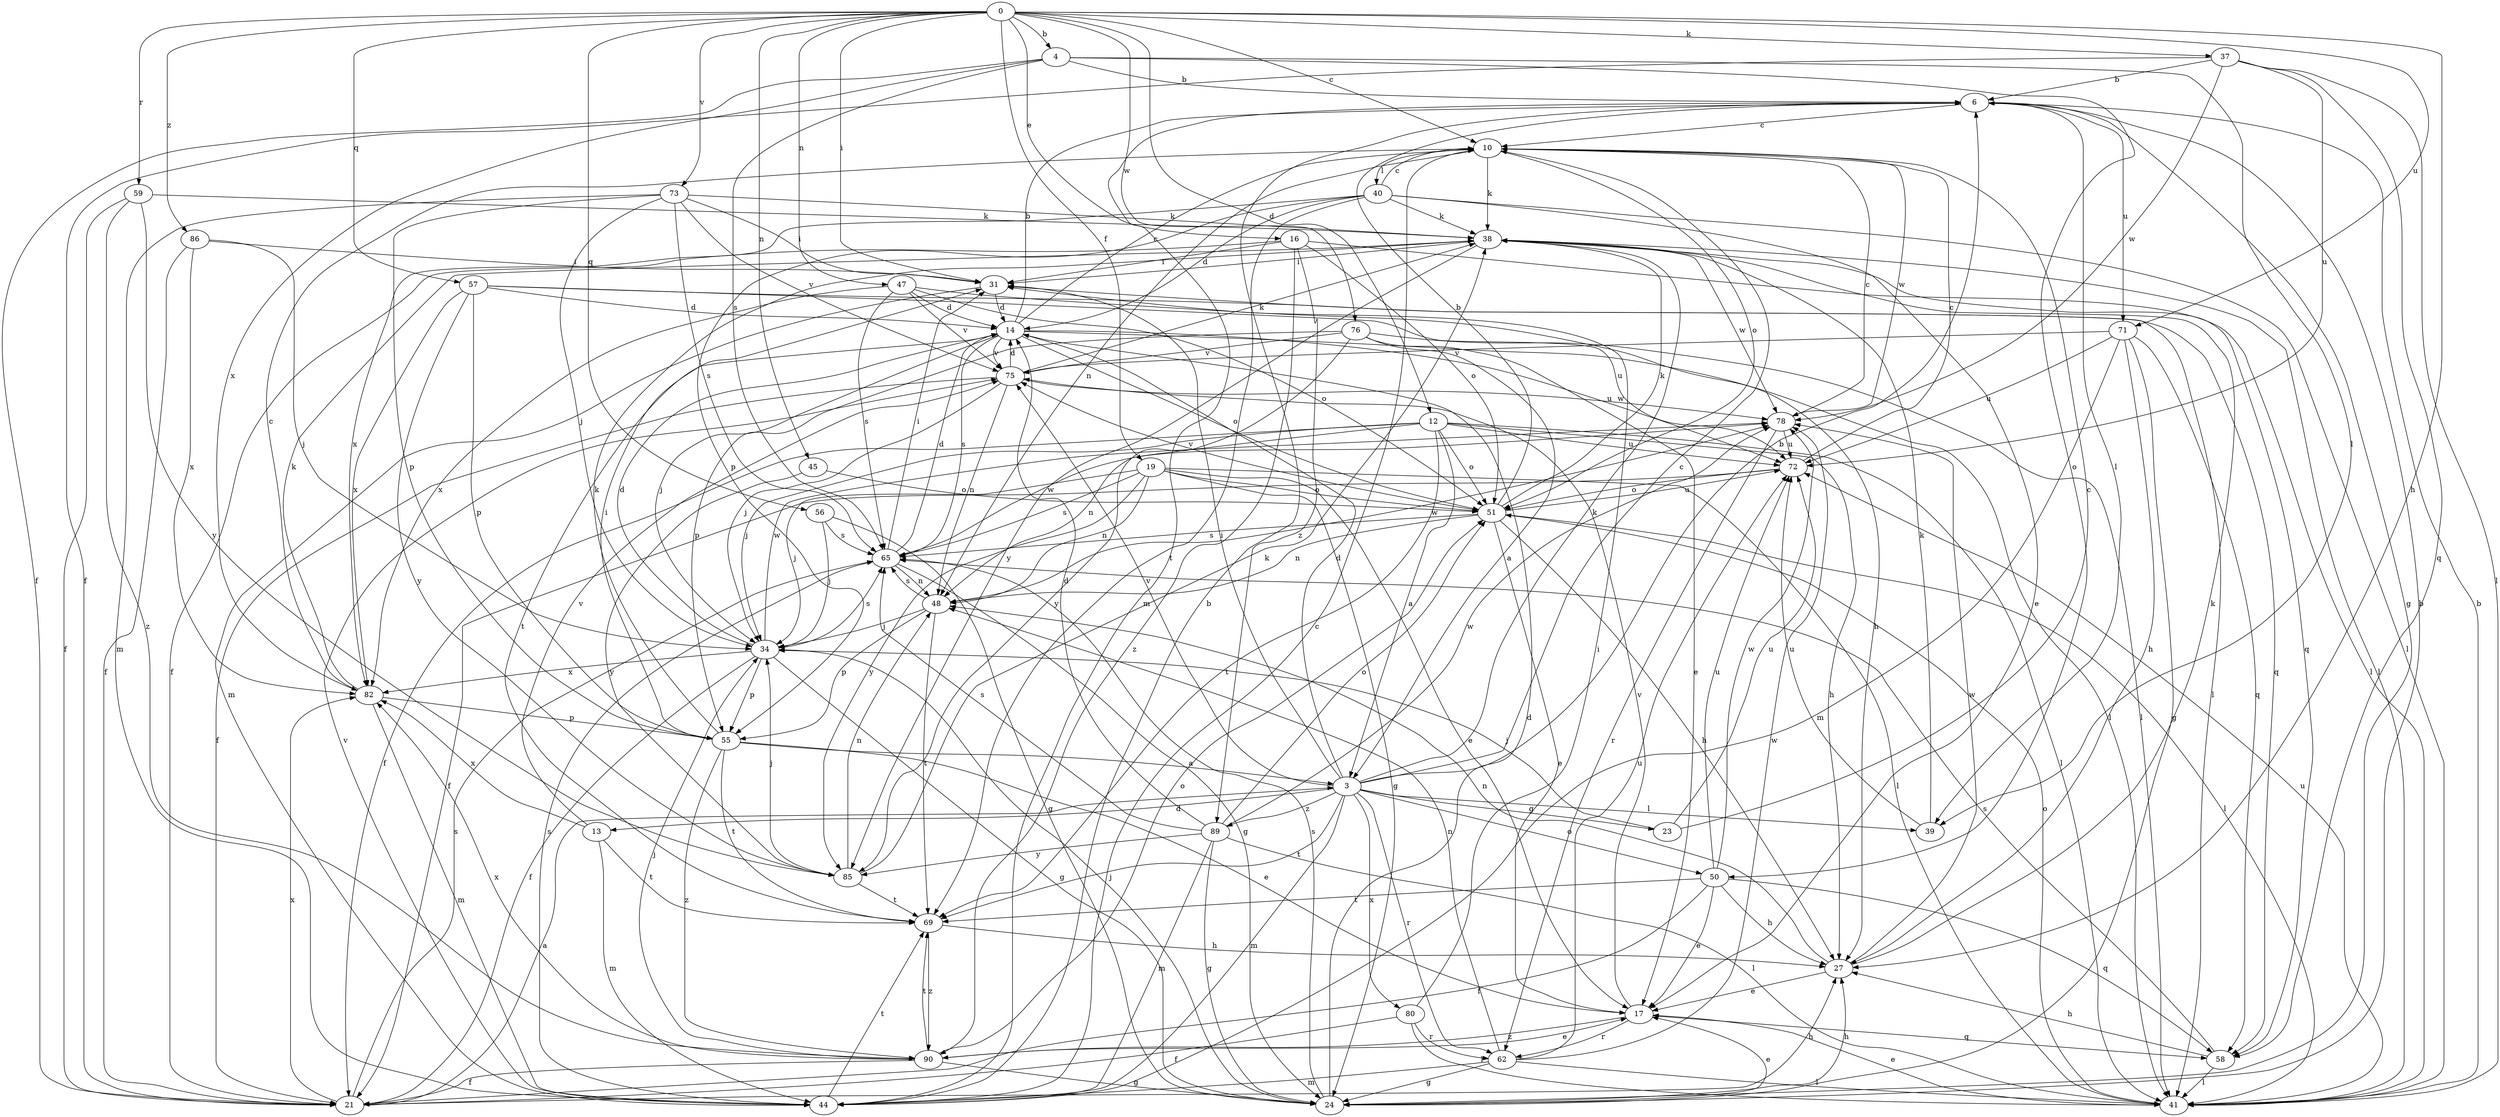 strict digraph  {
0;
3;
4;
6;
10;
12;
13;
14;
16;
17;
19;
21;
23;
24;
27;
31;
34;
37;
38;
39;
40;
41;
44;
45;
47;
48;
50;
51;
55;
56;
57;
58;
59;
62;
65;
69;
71;
72;
73;
75;
76;
78;
80;
82;
85;
86;
89;
90;
0 -> 4  [label=b];
0 -> 10  [label=c];
0 -> 12  [label=d];
0 -> 16  [label=e];
0 -> 19  [label=f];
0 -> 27  [label=h];
0 -> 31  [label=i];
0 -> 37  [label=k];
0 -> 45  [label=n];
0 -> 47  [label=n];
0 -> 56  [label=q];
0 -> 57  [label=q];
0 -> 59  [label=r];
0 -> 71  [label=u];
0 -> 73  [label=v];
0 -> 76  [label=w];
0 -> 86  [label=z];
3 -> 6  [label=b];
3 -> 10  [label=c];
3 -> 13  [label=d];
3 -> 14  [label=d];
3 -> 23  [label=g];
3 -> 31  [label=i];
3 -> 38  [label=k];
3 -> 39  [label=l];
3 -> 44  [label=m];
3 -> 50  [label=o];
3 -> 62  [label=r];
3 -> 69  [label=t];
3 -> 75  [label=v];
3 -> 80  [label=x];
3 -> 89  [label=z];
4 -> 6  [label=b];
4 -> 21  [label=f];
4 -> 39  [label=l];
4 -> 50  [label=o];
4 -> 65  [label=s];
4 -> 82  [label=x];
6 -> 10  [label=c];
6 -> 24  [label=g];
6 -> 39  [label=l];
6 -> 44  [label=m];
6 -> 71  [label=u];
10 -> 38  [label=k];
10 -> 40  [label=l];
10 -> 48  [label=n];
10 -> 51  [label=o];
10 -> 78  [label=w];
12 -> 3  [label=a];
12 -> 21  [label=f];
12 -> 27  [label=h];
12 -> 34  [label=j];
12 -> 41  [label=l];
12 -> 48  [label=n];
12 -> 51  [label=o];
12 -> 69  [label=t];
12 -> 72  [label=u];
13 -> 44  [label=m];
13 -> 69  [label=t];
13 -> 75  [label=v];
13 -> 82  [label=x];
14 -> 6  [label=b];
14 -> 10  [label=c];
14 -> 34  [label=j];
14 -> 41  [label=l];
14 -> 51  [label=o];
14 -> 65  [label=s];
14 -> 69  [label=t];
14 -> 72  [label=u];
14 -> 75  [label=v];
16 -> 21  [label=f];
16 -> 31  [label=i];
16 -> 41  [label=l];
16 -> 51  [label=o];
16 -> 89  [label=z];
16 -> 90  [label=z];
17 -> 58  [label=q];
17 -> 62  [label=r];
17 -> 75  [label=v];
17 -> 90  [label=z];
19 -> 17  [label=e];
19 -> 24  [label=g];
19 -> 34  [label=j];
19 -> 41  [label=l];
19 -> 48  [label=n];
19 -> 51  [label=o];
19 -> 65  [label=s];
19 -> 85  [label=y];
21 -> 3  [label=a];
21 -> 27  [label=h];
21 -> 65  [label=s];
21 -> 82  [label=x];
23 -> 10  [label=c];
23 -> 34  [label=j];
23 -> 72  [label=u];
24 -> 6  [label=b];
24 -> 14  [label=d];
24 -> 17  [label=e];
24 -> 27  [label=h];
24 -> 34  [label=j];
24 -> 65  [label=s];
27 -> 17  [label=e];
27 -> 38  [label=k];
27 -> 48  [label=n];
27 -> 78  [label=w];
31 -> 14  [label=d];
31 -> 41  [label=l];
31 -> 44  [label=m];
34 -> 14  [label=d];
34 -> 21  [label=f];
34 -> 24  [label=g];
34 -> 55  [label=p];
34 -> 65  [label=s];
34 -> 78  [label=w];
34 -> 82  [label=x];
37 -> 6  [label=b];
37 -> 21  [label=f];
37 -> 41  [label=l];
37 -> 58  [label=q];
37 -> 72  [label=u];
37 -> 78  [label=w];
38 -> 31  [label=i];
38 -> 41  [label=l];
38 -> 58  [label=q];
38 -> 78  [label=w];
38 -> 85  [label=y];
39 -> 38  [label=k];
39 -> 72  [label=u];
40 -> 10  [label=c];
40 -> 14  [label=d];
40 -> 17  [label=e];
40 -> 38  [label=k];
40 -> 41  [label=l];
40 -> 55  [label=p];
40 -> 69  [label=t];
40 -> 82  [label=x];
41 -> 6  [label=b];
41 -> 17  [label=e];
41 -> 51  [label=o];
41 -> 72  [label=u];
44 -> 6  [label=b];
44 -> 10  [label=c];
44 -> 65  [label=s];
44 -> 69  [label=t];
44 -> 75  [label=v];
45 -> 51  [label=o];
45 -> 85  [label=y];
47 -> 14  [label=d];
47 -> 27  [label=h];
47 -> 51  [label=o];
47 -> 65  [label=s];
47 -> 75  [label=v];
47 -> 82  [label=x];
48 -> 34  [label=j];
48 -> 55  [label=p];
48 -> 65  [label=s];
48 -> 69  [label=t];
48 -> 78  [label=w];
50 -> 17  [label=e];
50 -> 21  [label=f];
50 -> 27  [label=h];
50 -> 58  [label=q];
50 -> 69  [label=t];
50 -> 72  [label=u];
50 -> 78  [label=w];
51 -> 6  [label=b];
51 -> 17  [label=e];
51 -> 27  [label=h];
51 -> 38  [label=k];
51 -> 41  [label=l];
51 -> 48  [label=n];
51 -> 65  [label=s];
51 -> 72  [label=u];
51 -> 75  [label=v];
55 -> 3  [label=a];
55 -> 17  [label=e];
55 -> 31  [label=i];
55 -> 38  [label=k];
55 -> 69  [label=t];
55 -> 90  [label=z];
56 -> 24  [label=g];
56 -> 34  [label=j];
56 -> 65  [label=s];
57 -> 14  [label=d];
57 -> 55  [label=p];
57 -> 58  [label=q];
57 -> 72  [label=u];
57 -> 82  [label=x];
57 -> 85  [label=y];
58 -> 27  [label=h];
58 -> 41  [label=l];
58 -> 65  [label=s];
59 -> 21  [label=f];
59 -> 38  [label=k];
59 -> 85  [label=y];
59 -> 90  [label=z];
62 -> 24  [label=g];
62 -> 41  [label=l];
62 -> 44  [label=m];
62 -> 48  [label=n];
62 -> 72  [label=u];
62 -> 78  [label=w];
65 -> 14  [label=d];
65 -> 24  [label=g];
65 -> 31  [label=i];
65 -> 48  [label=n];
65 -> 78  [label=w];
69 -> 27  [label=h];
69 -> 90  [label=z];
71 -> 24  [label=g];
71 -> 27  [label=h];
71 -> 44  [label=m];
71 -> 58  [label=q];
71 -> 72  [label=u];
71 -> 75  [label=v];
72 -> 10  [label=c];
72 -> 21  [label=f];
72 -> 51  [label=o];
73 -> 31  [label=i];
73 -> 34  [label=j];
73 -> 38  [label=k];
73 -> 44  [label=m];
73 -> 55  [label=p];
73 -> 65  [label=s];
73 -> 75  [label=v];
75 -> 14  [label=d];
75 -> 21  [label=f];
75 -> 34  [label=j];
75 -> 38  [label=k];
75 -> 48  [label=n];
75 -> 78  [label=w];
76 -> 3  [label=a];
76 -> 17  [label=e];
76 -> 41  [label=l];
76 -> 55  [label=p];
76 -> 75  [label=v];
76 -> 85  [label=y];
78 -> 10  [label=c];
78 -> 62  [label=r];
78 -> 72  [label=u];
80 -> 21  [label=f];
80 -> 31  [label=i];
80 -> 41  [label=l];
80 -> 62  [label=r];
82 -> 10  [label=c];
82 -> 38  [label=k];
82 -> 44  [label=m];
82 -> 55  [label=p];
85 -> 34  [label=j];
85 -> 38  [label=k];
85 -> 48  [label=n];
85 -> 69  [label=t];
86 -> 21  [label=f];
86 -> 31  [label=i];
86 -> 34  [label=j];
86 -> 82  [label=x];
89 -> 14  [label=d];
89 -> 24  [label=g];
89 -> 41  [label=l];
89 -> 44  [label=m];
89 -> 51  [label=o];
89 -> 65  [label=s];
89 -> 78  [label=w];
89 -> 85  [label=y];
90 -> 17  [label=e];
90 -> 21  [label=f];
90 -> 24  [label=g];
90 -> 34  [label=j];
90 -> 51  [label=o];
90 -> 69  [label=t];
90 -> 82  [label=x];
}
